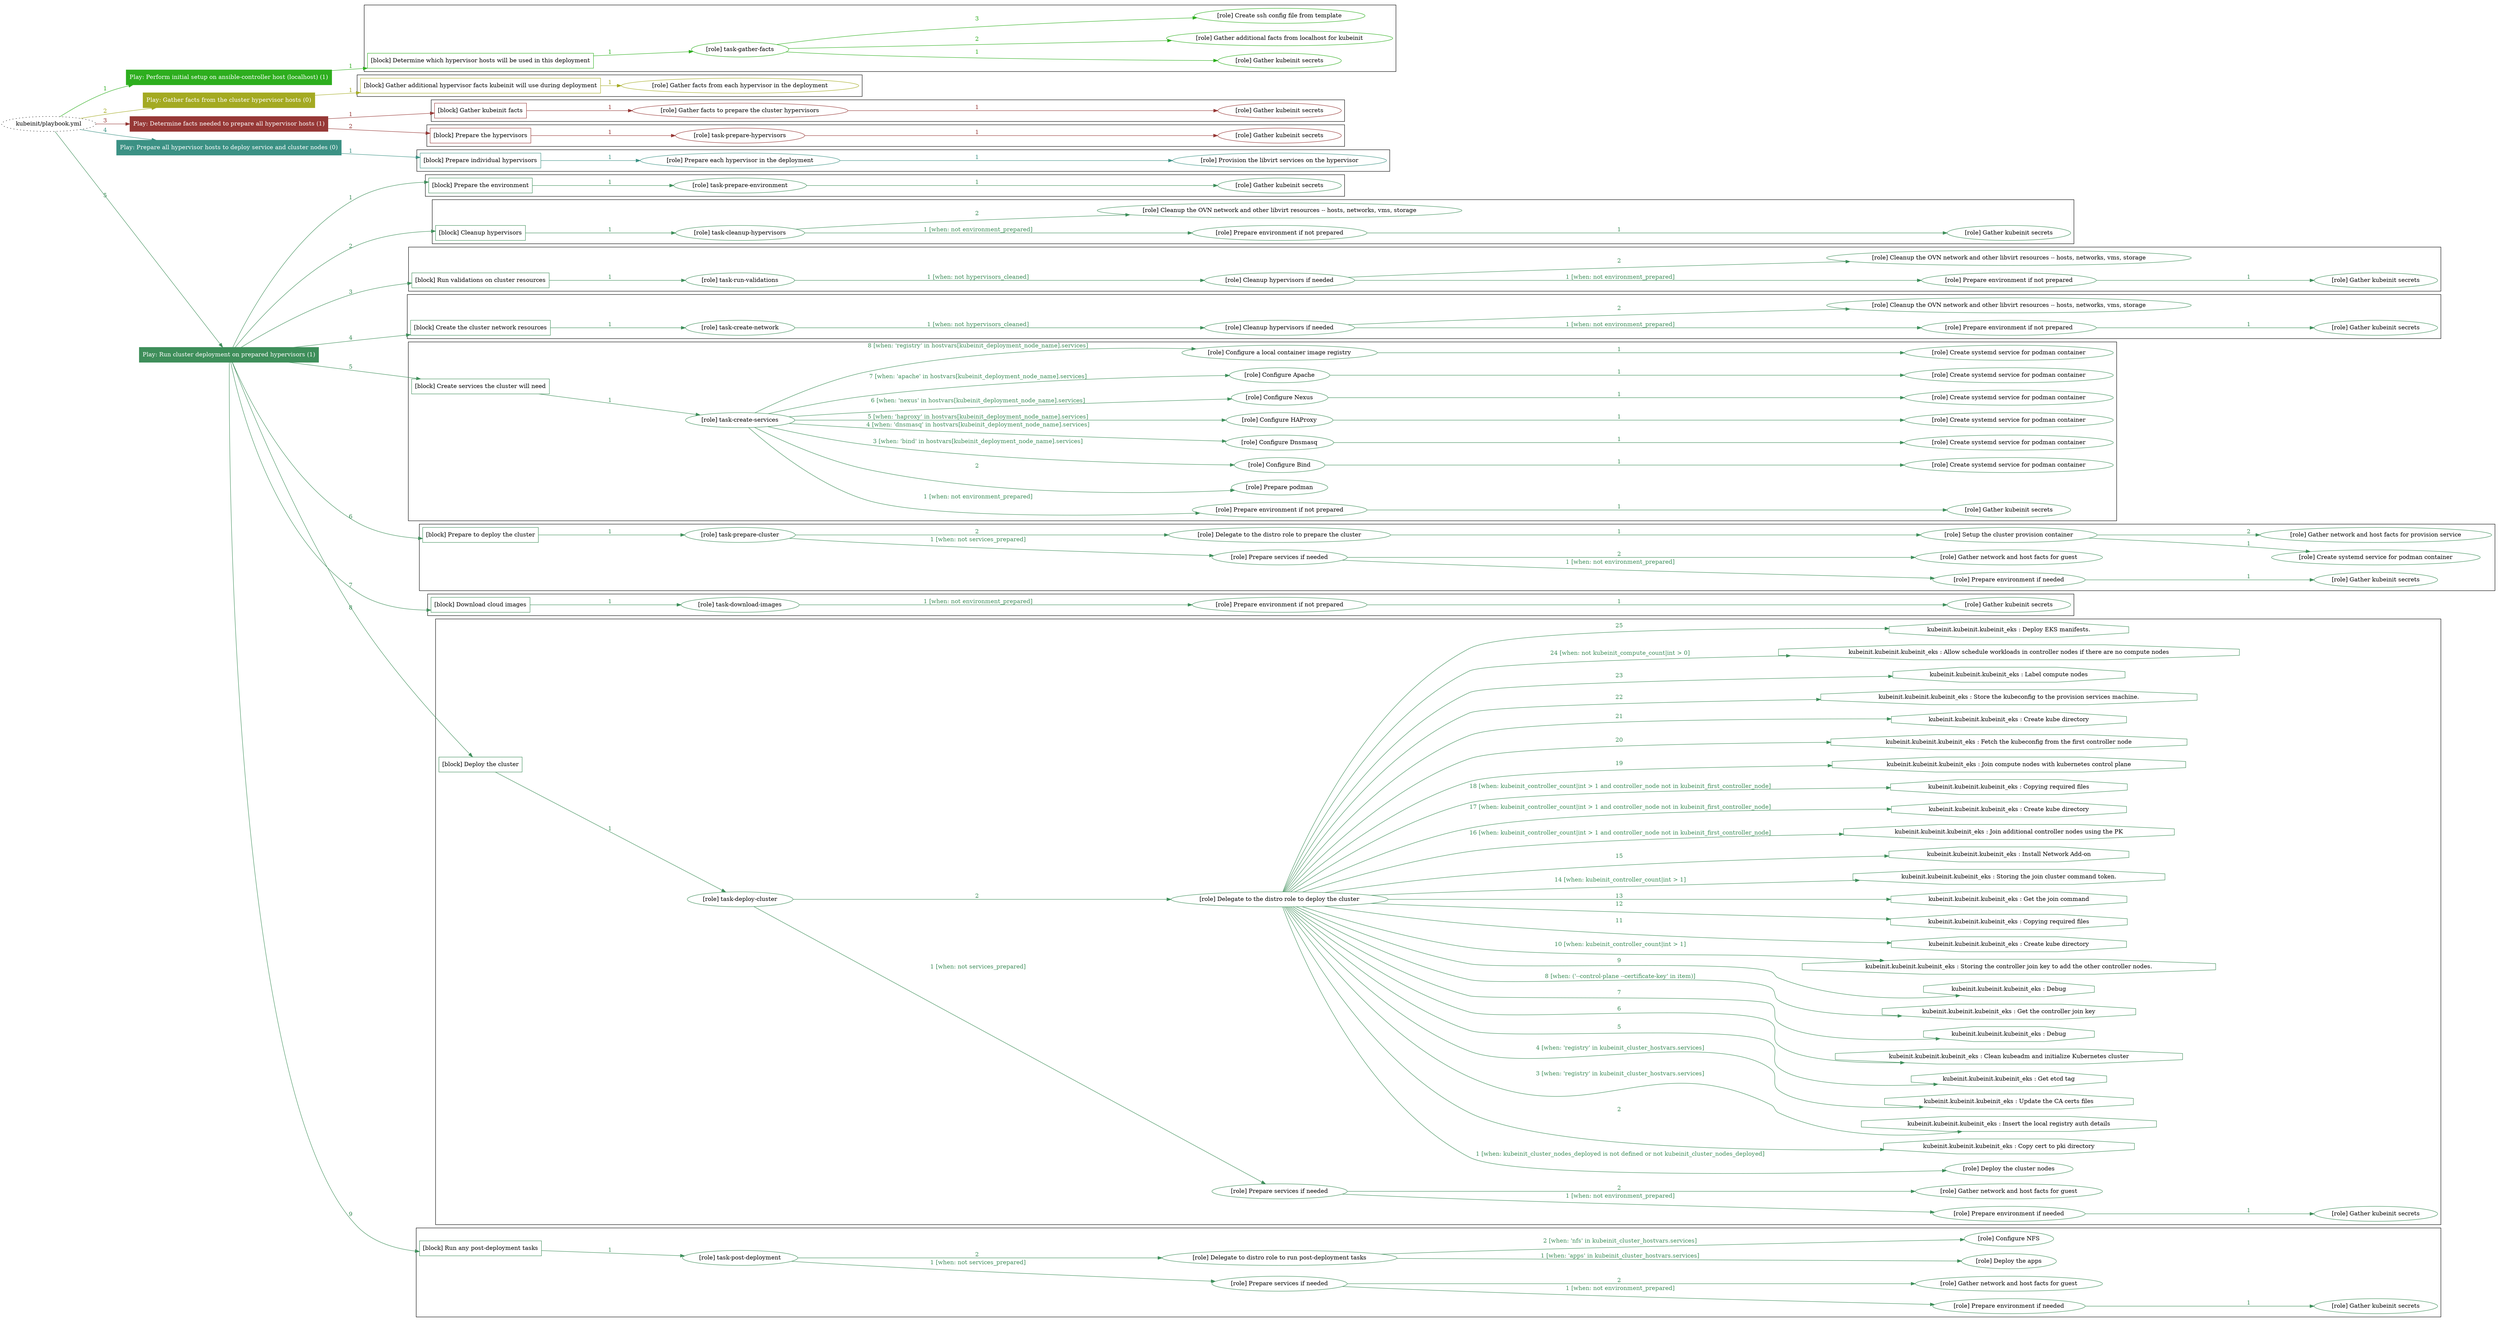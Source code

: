 digraph {
	graph [concentrate=true ordering=in rankdir=LR ratio=fill]
	edge [esep=5 sep=10]
	"kubeinit/playbook.yml" [URL="/home/runner/work/kubeinit/kubeinit/kubeinit/playbook.yml" id=playbook_e73984b7 style=dotted]
	"kubeinit/playbook.yml" -> play_f212dec6 [label="1 " color="#2dae1e" fontcolor="#2dae1e" id=edge_30cfed1e labeltooltip="1 " tooltip="1 "]
	subgraph "Play: Perform initial setup on ansible-controller host (localhost) (1)" {
		play_f212dec6 [label="Play: Perform initial setup on ansible-controller host (localhost) (1)" URL="/home/runner/work/kubeinit/kubeinit/kubeinit/playbook.yml" color="#2dae1e" fontcolor="#ffffff" id=play_f212dec6 shape=box style=filled tooltip=localhost]
		play_f212dec6 -> block_b2bf024e [label=1 color="#2dae1e" fontcolor="#2dae1e" id=edge_6744ccd1 labeltooltip=1 tooltip=1]
		subgraph cluster_block_b2bf024e {
			block_b2bf024e [label="[block] Determine which hypervisor hosts will be used in this deployment" URL="/home/runner/work/kubeinit/kubeinit/kubeinit/playbook.yml" color="#2dae1e" id=block_b2bf024e labeltooltip="Determine which hypervisor hosts will be used in this deployment" shape=box tooltip="Determine which hypervisor hosts will be used in this deployment"]
			block_b2bf024e -> role_ad96ac8a [label="1 " color="#2dae1e" fontcolor="#2dae1e" id=edge_a9f9f44c labeltooltip="1 " tooltip="1 "]
			subgraph "task-gather-facts" {
				role_ad96ac8a [label="[role] task-gather-facts" URL="/home/runner/work/kubeinit/kubeinit/kubeinit/playbook.yml" color="#2dae1e" id=role_ad96ac8a tooltip="task-gather-facts"]
				role_ad96ac8a -> role_38070b24 [label="1 " color="#2dae1e" fontcolor="#2dae1e" id=edge_a278c0c8 labeltooltip="1 " tooltip="1 "]
				subgraph "Gather kubeinit secrets" {
					role_38070b24 [label="[role] Gather kubeinit secrets" URL="/home/runner/.ansible/collections/ansible_collections/kubeinit/kubeinit/roles/kubeinit_prepare/tasks/build_hypervisors_group.yml" color="#2dae1e" id=role_38070b24 tooltip="Gather kubeinit secrets"]
				}
				role_ad96ac8a -> role_50dcbb5a [label="2 " color="#2dae1e" fontcolor="#2dae1e" id=edge_ab1e4b79 labeltooltip="2 " tooltip="2 "]
				subgraph "Gather additional facts from localhost for kubeinit" {
					role_50dcbb5a [label="[role] Gather additional facts from localhost for kubeinit" URL="/home/runner/.ansible/collections/ansible_collections/kubeinit/kubeinit/roles/kubeinit_prepare/tasks/build_hypervisors_group.yml" color="#2dae1e" id=role_50dcbb5a tooltip="Gather additional facts from localhost for kubeinit"]
				}
				role_ad96ac8a -> role_7f2b6f55 [label="3 " color="#2dae1e" fontcolor="#2dae1e" id=edge_b29d48fc labeltooltip="3 " tooltip="3 "]
				subgraph "Create ssh config file from template" {
					role_7f2b6f55 [label="[role] Create ssh config file from template" URL="/home/runner/.ansible/collections/ansible_collections/kubeinit/kubeinit/roles/kubeinit_prepare/tasks/build_hypervisors_group.yml" color="#2dae1e" id=role_7f2b6f55 tooltip="Create ssh config file from template"]
				}
			}
		}
	}
	"kubeinit/playbook.yml" -> play_4c35a2e4 [label="2 " color="#a4aa22" fontcolor="#a4aa22" id=edge_61215bac labeltooltip="2 " tooltip="2 "]
	subgraph "Play: Gather facts from the cluster hypervisor hosts (0)" {
		play_4c35a2e4 [label="Play: Gather facts from the cluster hypervisor hosts (0)" URL="/home/runner/work/kubeinit/kubeinit/kubeinit/playbook.yml" color="#a4aa22" fontcolor="#ffffff" id=play_4c35a2e4 shape=box style=filled tooltip="Play: Gather facts from the cluster hypervisor hosts (0)"]
		play_4c35a2e4 -> block_6f339d06 [label=1 color="#a4aa22" fontcolor="#a4aa22" id=edge_2604aa44 labeltooltip=1 tooltip=1]
		subgraph cluster_block_6f339d06 {
			block_6f339d06 [label="[block] Gather additional hypervisor facts kubeinit will use during deployment" URL="/home/runner/work/kubeinit/kubeinit/kubeinit/playbook.yml" color="#a4aa22" id=block_6f339d06 labeltooltip="Gather additional hypervisor facts kubeinit will use during deployment" shape=box tooltip="Gather additional hypervisor facts kubeinit will use during deployment"]
			block_6f339d06 -> role_6ca62627 [label="1 " color="#a4aa22" fontcolor="#a4aa22" id=edge_81cbbcd1 labeltooltip="1 " tooltip="1 "]
			subgraph "Gather facts from each hypervisor in the deployment" {
				role_6ca62627 [label="[role] Gather facts from each hypervisor in the deployment" URL="/home/runner/work/kubeinit/kubeinit/kubeinit/playbook.yml" color="#a4aa22" id=role_6ca62627 tooltip="Gather facts from each hypervisor in the deployment"]
			}
		}
	}
	"kubeinit/playbook.yml" -> play_f4d46564 [label="3 " color="#963836" fontcolor="#963836" id=edge_ba13cc0e labeltooltip="3 " tooltip="3 "]
	subgraph "Play: Determine facts needed to prepare all hypervisor hosts (1)" {
		play_f4d46564 [label="Play: Determine facts needed to prepare all hypervisor hosts (1)" URL="/home/runner/work/kubeinit/kubeinit/kubeinit/playbook.yml" color="#963836" fontcolor="#ffffff" id=play_f4d46564 shape=box style=filled tooltip=localhost]
		play_f4d46564 -> block_75607994 [label=1 color="#963836" fontcolor="#963836" id=edge_ee8e9365 labeltooltip=1 tooltip=1]
		subgraph cluster_block_75607994 {
			block_75607994 [label="[block] Gather kubeinit facts" URL="/home/runner/work/kubeinit/kubeinit/kubeinit/playbook.yml" color="#963836" id=block_75607994 labeltooltip="Gather kubeinit facts" shape=box tooltip="Gather kubeinit facts"]
			block_75607994 -> role_c3eb0322 [label="1 " color="#963836" fontcolor="#963836" id=edge_0998d913 labeltooltip="1 " tooltip="1 "]
			subgraph "Gather facts to prepare the cluster hypervisors" {
				role_c3eb0322 [label="[role] Gather facts to prepare the cluster hypervisors" URL="/home/runner/work/kubeinit/kubeinit/kubeinit/playbook.yml" color="#963836" id=role_c3eb0322 tooltip="Gather facts to prepare the cluster hypervisors"]
				role_c3eb0322 -> role_fba5fdb0 [label="1 " color="#963836" fontcolor="#963836" id=edge_8387f286 labeltooltip="1 " tooltip="1 "]
				subgraph "Gather kubeinit secrets" {
					role_fba5fdb0 [label="[role] Gather kubeinit secrets" URL="/home/runner/.ansible/collections/ansible_collections/kubeinit/kubeinit/roles/kubeinit_prepare/tasks/gather_kubeinit_facts.yml" color="#963836" id=role_fba5fdb0 tooltip="Gather kubeinit secrets"]
				}
			}
		}
		play_f4d46564 -> block_1021c9b9 [label=2 color="#963836" fontcolor="#963836" id=edge_a2f03438 labeltooltip=2 tooltip=2]
		subgraph cluster_block_1021c9b9 {
			block_1021c9b9 [label="[block] Prepare the hypervisors" URL="/home/runner/work/kubeinit/kubeinit/kubeinit/playbook.yml" color="#963836" id=block_1021c9b9 labeltooltip="Prepare the hypervisors" shape=box tooltip="Prepare the hypervisors"]
			block_1021c9b9 -> role_93f1c2e6 [label="1 " color="#963836" fontcolor="#963836" id=edge_ffee6d89 labeltooltip="1 " tooltip="1 "]
			subgraph "task-prepare-hypervisors" {
				role_93f1c2e6 [label="[role] task-prepare-hypervisors" URL="/home/runner/work/kubeinit/kubeinit/kubeinit/playbook.yml" color="#963836" id=role_93f1c2e6 tooltip="task-prepare-hypervisors"]
				role_93f1c2e6 -> role_013f85b7 [label="1 " color="#963836" fontcolor="#963836" id=edge_e134e1cd labeltooltip="1 " tooltip="1 "]
				subgraph "Gather kubeinit secrets" {
					role_013f85b7 [label="[role] Gather kubeinit secrets" URL="/home/runner/.ansible/collections/ansible_collections/kubeinit/kubeinit/roles/kubeinit_prepare/tasks/gather_kubeinit_facts.yml" color="#963836" id=role_013f85b7 tooltip="Gather kubeinit secrets"]
				}
			}
		}
	}
	"kubeinit/playbook.yml" -> play_f1af2b3d [label="4 " color="#3b9184" fontcolor="#3b9184" id=edge_15c5ee35 labeltooltip="4 " tooltip="4 "]
	subgraph "Play: Prepare all hypervisor hosts to deploy service and cluster nodes (0)" {
		play_f1af2b3d [label="Play: Prepare all hypervisor hosts to deploy service and cluster nodes (0)" URL="/home/runner/work/kubeinit/kubeinit/kubeinit/playbook.yml" color="#3b9184" fontcolor="#ffffff" id=play_f1af2b3d shape=box style=filled tooltip="Play: Prepare all hypervisor hosts to deploy service and cluster nodes (0)"]
		play_f1af2b3d -> block_494d86ed [label=1 color="#3b9184" fontcolor="#3b9184" id=edge_13f3b082 labeltooltip=1 tooltip=1]
		subgraph cluster_block_494d86ed {
			block_494d86ed [label="[block] Prepare individual hypervisors" URL="/home/runner/work/kubeinit/kubeinit/kubeinit/playbook.yml" color="#3b9184" id=block_494d86ed labeltooltip="Prepare individual hypervisors" shape=box tooltip="Prepare individual hypervisors"]
			block_494d86ed -> role_a14f7b95 [label="1 " color="#3b9184" fontcolor="#3b9184" id=edge_60b2fbb8 labeltooltip="1 " tooltip="1 "]
			subgraph "Prepare each hypervisor in the deployment" {
				role_a14f7b95 [label="[role] Prepare each hypervisor in the deployment" URL="/home/runner/work/kubeinit/kubeinit/kubeinit/playbook.yml" color="#3b9184" id=role_a14f7b95 tooltip="Prepare each hypervisor in the deployment"]
				role_a14f7b95 -> role_7da93887 [label="1 " color="#3b9184" fontcolor="#3b9184" id=edge_23dbc86b labeltooltip="1 " tooltip="1 "]
				subgraph "Provision the libvirt services on the hypervisor" {
					role_7da93887 [label="[role] Provision the libvirt services on the hypervisor" URL="/home/runner/.ansible/collections/ansible_collections/kubeinit/kubeinit/roles/kubeinit_prepare/tasks/prepare_hypervisor.yml" color="#3b9184" id=role_7da93887 tooltip="Provision the libvirt services on the hypervisor"]
				}
			}
		}
	}
	"kubeinit/playbook.yml" -> play_9205d5c4 [label="5 " color="#3e8e5a" fontcolor="#3e8e5a" id=edge_2953e939 labeltooltip="5 " tooltip="5 "]
	subgraph "Play: Run cluster deployment on prepared hypervisors (1)" {
		play_9205d5c4 [label="Play: Run cluster deployment on prepared hypervisors (1)" URL="/home/runner/work/kubeinit/kubeinit/kubeinit/playbook.yml" color="#3e8e5a" fontcolor="#ffffff" id=play_9205d5c4 shape=box style=filled tooltip=localhost]
		play_9205d5c4 -> block_90f01211 [label=1 color="#3e8e5a" fontcolor="#3e8e5a" id=edge_60929673 labeltooltip=1 tooltip=1]
		subgraph cluster_block_90f01211 {
			block_90f01211 [label="[block] Prepare the environment" URL="/home/runner/work/kubeinit/kubeinit/kubeinit/playbook.yml" color="#3e8e5a" id=block_90f01211 labeltooltip="Prepare the environment" shape=box tooltip="Prepare the environment"]
			block_90f01211 -> role_5d2ebeb2 [label="1 " color="#3e8e5a" fontcolor="#3e8e5a" id=edge_3fc9aa20 labeltooltip="1 " tooltip="1 "]
			subgraph "task-prepare-environment" {
				role_5d2ebeb2 [label="[role] task-prepare-environment" URL="/home/runner/work/kubeinit/kubeinit/kubeinit/playbook.yml" color="#3e8e5a" id=role_5d2ebeb2 tooltip="task-prepare-environment"]
				role_5d2ebeb2 -> role_afec7f0e [label="1 " color="#3e8e5a" fontcolor="#3e8e5a" id=edge_6cd2a5fd labeltooltip="1 " tooltip="1 "]
				subgraph "Gather kubeinit secrets" {
					role_afec7f0e [label="[role] Gather kubeinit secrets" URL="/home/runner/.ansible/collections/ansible_collections/kubeinit/kubeinit/roles/kubeinit_prepare/tasks/gather_kubeinit_facts.yml" color="#3e8e5a" id=role_afec7f0e tooltip="Gather kubeinit secrets"]
				}
			}
		}
		play_9205d5c4 -> block_0040d5a0 [label=2 color="#3e8e5a" fontcolor="#3e8e5a" id=edge_dacc7152 labeltooltip=2 tooltip=2]
		subgraph cluster_block_0040d5a0 {
			block_0040d5a0 [label="[block] Cleanup hypervisors" URL="/home/runner/work/kubeinit/kubeinit/kubeinit/playbook.yml" color="#3e8e5a" id=block_0040d5a0 labeltooltip="Cleanup hypervisors" shape=box tooltip="Cleanup hypervisors"]
			block_0040d5a0 -> role_b8cd1b68 [label="1 " color="#3e8e5a" fontcolor="#3e8e5a" id=edge_608a51bc labeltooltip="1 " tooltip="1 "]
			subgraph "task-cleanup-hypervisors" {
				role_b8cd1b68 [label="[role] task-cleanup-hypervisors" URL="/home/runner/work/kubeinit/kubeinit/kubeinit/playbook.yml" color="#3e8e5a" id=role_b8cd1b68 tooltip="task-cleanup-hypervisors"]
				role_b8cd1b68 -> role_afcaf5aa [label="1 [when: not environment_prepared]" color="#3e8e5a" fontcolor="#3e8e5a" id=edge_eea0859b labeltooltip="1 [when: not environment_prepared]" tooltip="1 [when: not environment_prepared]"]
				subgraph "Prepare environment if not prepared" {
					role_afcaf5aa [label="[role] Prepare environment if not prepared" URL="/home/runner/.ansible/collections/ansible_collections/kubeinit/kubeinit/roles/kubeinit_prepare/tasks/cleanup_hypervisors.yml" color="#3e8e5a" id=role_afcaf5aa tooltip="Prepare environment if not prepared"]
					role_afcaf5aa -> role_0dec4a2e [label="1 " color="#3e8e5a" fontcolor="#3e8e5a" id=edge_7bfdaf2a labeltooltip="1 " tooltip="1 "]
					subgraph "Gather kubeinit secrets" {
						role_0dec4a2e [label="[role] Gather kubeinit secrets" URL="/home/runner/.ansible/collections/ansible_collections/kubeinit/kubeinit/roles/kubeinit_prepare/tasks/gather_kubeinit_facts.yml" color="#3e8e5a" id=role_0dec4a2e tooltip="Gather kubeinit secrets"]
					}
				}
				role_b8cd1b68 -> role_bab130f6 [label="2 " color="#3e8e5a" fontcolor="#3e8e5a" id=edge_71f87a06 labeltooltip="2 " tooltip="2 "]
				subgraph "Cleanup the OVN network and other libvirt resources -- hosts, networks, vms, storage" {
					role_bab130f6 [label="[role] Cleanup the OVN network and other libvirt resources -- hosts, networks, vms, storage" URL="/home/runner/.ansible/collections/ansible_collections/kubeinit/kubeinit/roles/kubeinit_prepare/tasks/cleanup_hypervisors.yml" color="#3e8e5a" id=role_bab130f6 tooltip="Cleanup the OVN network and other libvirt resources -- hosts, networks, vms, storage"]
				}
			}
		}
		play_9205d5c4 -> block_595bd393 [label=3 color="#3e8e5a" fontcolor="#3e8e5a" id=edge_c17cae05 labeltooltip=3 tooltip=3]
		subgraph cluster_block_595bd393 {
			block_595bd393 [label="[block] Run validations on cluster resources" URL="/home/runner/work/kubeinit/kubeinit/kubeinit/playbook.yml" color="#3e8e5a" id=block_595bd393 labeltooltip="Run validations on cluster resources" shape=box tooltip="Run validations on cluster resources"]
			block_595bd393 -> role_c8970753 [label="1 " color="#3e8e5a" fontcolor="#3e8e5a" id=edge_c340747b labeltooltip="1 " tooltip="1 "]
			subgraph "task-run-validations" {
				role_c8970753 [label="[role] task-run-validations" URL="/home/runner/work/kubeinit/kubeinit/kubeinit/playbook.yml" color="#3e8e5a" id=role_c8970753 tooltip="task-run-validations"]
				role_c8970753 -> role_c9622305 [label="1 [when: not hypervisors_cleaned]" color="#3e8e5a" fontcolor="#3e8e5a" id=edge_2e37e483 labeltooltip="1 [when: not hypervisors_cleaned]" tooltip="1 [when: not hypervisors_cleaned]"]
				subgraph "Cleanup hypervisors if needed" {
					role_c9622305 [label="[role] Cleanup hypervisors if needed" URL="/home/runner/.ansible/collections/ansible_collections/kubeinit/kubeinit/roles/kubeinit_validations/tasks/main.yml" color="#3e8e5a" id=role_c9622305 tooltip="Cleanup hypervisors if needed"]
					role_c9622305 -> role_5be42fdd [label="1 [when: not environment_prepared]" color="#3e8e5a" fontcolor="#3e8e5a" id=edge_9aed693b labeltooltip="1 [when: not environment_prepared]" tooltip="1 [when: not environment_prepared]"]
					subgraph "Prepare environment if not prepared" {
						role_5be42fdd [label="[role] Prepare environment if not prepared" URL="/home/runner/.ansible/collections/ansible_collections/kubeinit/kubeinit/roles/kubeinit_prepare/tasks/cleanup_hypervisors.yml" color="#3e8e5a" id=role_5be42fdd tooltip="Prepare environment if not prepared"]
						role_5be42fdd -> role_2a779b1d [label="1 " color="#3e8e5a" fontcolor="#3e8e5a" id=edge_07cd29ad labeltooltip="1 " tooltip="1 "]
						subgraph "Gather kubeinit secrets" {
							role_2a779b1d [label="[role] Gather kubeinit secrets" URL="/home/runner/.ansible/collections/ansible_collections/kubeinit/kubeinit/roles/kubeinit_prepare/tasks/gather_kubeinit_facts.yml" color="#3e8e5a" id=role_2a779b1d tooltip="Gather kubeinit secrets"]
						}
					}
					role_c9622305 -> role_616af78c [label="2 " color="#3e8e5a" fontcolor="#3e8e5a" id=edge_576b9a74 labeltooltip="2 " tooltip="2 "]
					subgraph "Cleanup the OVN network and other libvirt resources -- hosts, networks, vms, storage" {
						role_616af78c [label="[role] Cleanup the OVN network and other libvirt resources -- hosts, networks, vms, storage" URL="/home/runner/.ansible/collections/ansible_collections/kubeinit/kubeinit/roles/kubeinit_prepare/tasks/cleanup_hypervisors.yml" color="#3e8e5a" id=role_616af78c tooltip="Cleanup the OVN network and other libvirt resources -- hosts, networks, vms, storage"]
					}
				}
			}
		}
		play_9205d5c4 -> block_b92fcd69 [label=4 color="#3e8e5a" fontcolor="#3e8e5a" id=edge_c5933c9c labeltooltip=4 tooltip=4]
		subgraph cluster_block_b92fcd69 {
			block_b92fcd69 [label="[block] Create the cluster network resources" URL="/home/runner/work/kubeinit/kubeinit/kubeinit/playbook.yml" color="#3e8e5a" id=block_b92fcd69 labeltooltip="Create the cluster network resources" shape=box tooltip="Create the cluster network resources"]
			block_b92fcd69 -> role_43e02243 [label="1 " color="#3e8e5a" fontcolor="#3e8e5a" id=edge_a85b8c5d labeltooltip="1 " tooltip="1 "]
			subgraph "task-create-network" {
				role_43e02243 [label="[role] task-create-network" URL="/home/runner/work/kubeinit/kubeinit/kubeinit/playbook.yml" color="#3e8e5a" id=role_43e02243 tooltip="task-create-network"]
				role_43e02243 -> role_d0c6e95b [label="1 [when: not hypervisors_cleaned]" color="#3e8e5a" fontcolor="#3e8e5a" id=edge_ded0205a labeltooltip="1 [when: not hypervisors_cleaned]" tooltip="1 [when: not hypervisors_cleaned]"]
				subgraph "Cleanup hypervisors if needed" {
					role_d0c6e95b [label="[role] Cleanup hypervisors if needed" URL="/home/runner/.ansible/collections/ansible_collections/kubeinit/kubeinit/roles/kubeinit_libvirt/tasks/create_network.yml" color="#3e8e5a" id=role_d0c6e95b tooltip="Cleanup hypervisors if needed"]
					role_d0c6e95b -> role_0f98e2d9 [label="1 [when: not environment_prepared]" color="#3e8e5a" fontcolor="#3e8e5a" id=edge_a089e77e labeltooltip="1 [when: not environment_prepared]" tooltip="1 [when: not environment_prepared]"]
					subgraph "Prepare environment if not prepared" {
						role_0f98e2d9 [label="[role] Prepare environment if not prepared" URL="/home/runner/.ansible/collections/ansible_collections/kubeinit/kubeinit/roles/kubeinit_prepare/tasks/cleanup_hypervisors.yml" color="#3e8e5a" id=role_0f98e2d9 tooltip="Prepare environment if not prepared"]
						role_0f98e2d9 -> role_cc46b0ae [label="1 " color="#3e8e5a" fontcolor="#3e8e5a" id=edge_5c2f0124 labeltooltip="1 " tooltip="1 "]
						subgraph "Gather kubeinit secrets" {
							role_cc46b0ae [label="[role] Gather kubeinit secrets" URL="/home/runner/.ansible/collections/ansible_collections/kubeinit/kubeinit/roles/kubeinit_prepare/tasks/gather_kubeinit_facts.yml" color="#3e8e5a" id=role_cc46b0ae tooltip="Gather kubeinit secrets"]
						}
					}
					role_d0c6e95b -> role_a01f4b6a [label="2 " color="#3e8e5a" fontcolor="#3e8e5a" id=edge_e54dd3f3 labeltooltip="2 " tooltip="2 "]
					subgraph "Cleanup the OVN network and other libvirt resources -- hosts, networks, vms, storage" {
						role_a01f4b6a [label="[role] Cleanup the OVN network and other libvirt resources -- hosts, networks, vms, storage" URL="/home/runner/.ansible/collections/ansible_collections/kubeinit/kubeinit/roles/kubeinit_prepare/tasks/cleanup_hypervisors.yml" color="#3e8e5a" id=role_a01f4b6a tooltip="Cleanup the OVN network and other libvirt resources -- hosts, networks, vms, storage"]
					}
				}
			}
		}
		play_9205d5c4 -> block_57eb6036 [label=5 color="#3e8e5a" fontcolor="#3e8e5a" id=edge_e67af87c labeltooltip=5 tooltip=5]
		subgraph cluster_block_57eb6036 {
			block_57eb6036 [label="[block] Create services the cluster will need" URL="/home/runner/work/kubeinit/kubeinit/kubeinit/playbook.yml" color="#3e8e5a" id=block_57eb6036 labeltooltip="Create services the cluster will need" shape=box tooltip="Create services the cluster will need"]
			block_57eb6036 -> role_3c5a8a66 [label="1 " color="#3e8e5a" fontcolor="#3e8e5a" id=edge_c3808e1c labeltooltip="1 " tooltip="1 "]
			subgraph "task-create-services" {
				role_3c5a8a66 [label="[role] task-create-services" URL="/home/runner/work/kubeinit/kubeinit/kubeinit/playbook.yml" color="#3e8e5a" id=role_3c5a8a66 tooltip="task-create-services"]
				role_3c5a8a66 -> role_411488b5 [label="1 [when: not environment_prepared]" color="#3e8e5a" fontcolor="#3e8e5a" id=edge_4e95925e labeltooltip="1 [when: not environment_prepared]" tooltip="1 [when: not environment_prepared]"]
				subgraph "Prepare environment if not prepared" {
					role_411488b5 [label="[role] Prepare environment if not prepared" URL="/home/runner/.ansible/collections/ansible_collections/kubeinit/kubeinit/roles/kubeinit_services/tasks/main.yml" color="#3e8e5a" id=role_411488b5 tooltip="Prepare environment if not prepared"]
					role_411488b5 -> role_b5b14f22 [label="1 " color="#3e8e5a" fontcolor="#3e8e5a" id=edge_215cf5e6 labeltooltip="1 " tooltip="1 "]
					subgraph "Gather kubeinit secrets" {
						role_b5b14f22 [label="[role] Gather kubeinit secrets" URL="/home/runner/.ansible/collections/ansible_collections/kubeinit/kubeinit/roles/kubeinit_prepare/tasks/gather_kubeinit_facts.yml" color="#3e8e5a" id=role_b5b14f22 tooltip="Gather kubeinit secrets"]
					}
				}
				role_3c5a8a66 -> role_47ce28a0 [label="2 " color="#3e8e5a" fontcolor="#3e8e5a" id=edge_2149298b labeltooltip="2 " tooltip="2 "]
				subgraph "Prepare podman" {
					role_47ce28a0 [label="[role] Prepare podman" URL="/home/runner/.ansible/collections/ansible_collections/kubeinit/kubeinit/roles/kubeinit_services/tasks/00_create_service_pod.yml" color="#3e8e5a" id=role_47ce28a0 tooltip="Prepare podman"]
				}
				role_3c5a8a66 -> role_c65878a2 [label="3 [when: 'bind' in hostvars[kubeinit_deployment_node_name].services]" color="#3e8e5a" fontcolor="#3e8e5a" id=edge_af733edc labeltooltip="3 [when: 'bind' in hostvars[kubeinit_deployment_node_name].services]" tooltip="3 [when: 'bind' in hostvars[kubeinit_deployment_node_name].services]"]
				subgraph "Configure Bind" {
					role_c65878a2 [label="[role] Configure Bind" URL="/home/runner/.ansible/collections/ansible_collections/kubeinit/kubeinit/roles/kubeinit_services/tasks/start_services_containers.yml" color="#3e8e5a" id=role_c65878a2 tooltip="Configure Bind"]
					role_c65878a2 -> role_5ca05331 [label="1 " color="#3e8e5a" fontcolor="#3e8e5a" id=edge_69d9d960 labeltooltip="1 " tooltip="1 "]
					subgraph "Create systemd service for podman container" {
						role_5ca05331 [label="[role] Create systemd service for podman container" URL="/home/runner/.ansible/collections/ansible_collections/kubeinit/kubeinit/roles/kubeinit_bind/tasks/main.yml" color="#3e8e5a" id=role_5ca05331 tooltip="Create systemd service for podman container"]
					}
				}
				role_3c5a8a66 -> role_58a4bcef [label="4 [when: 'dnsmasq' in hostvars[kubeinit_deployment_node_name].services]" color="#3e8e5a" fontcolor="#3e8e5a" id=edge_371f4576 labeltooltip="4 [when: 'dnsmasq' in hostvars[kubeinit_deployment_node_name].services]" tooltip="4 [when: 'dnsmasq' in hostvars[kubeinit_deployment_node_name].services]"]
				subgraph "Configure Dnsmasq" {
					role_58a4bcef [label="[role] Configure Dnsmasq" URL="/home/runner/.ansible/collections/ansible_collections/kubeinit/kubeinit/roles/kubeinit_services/tasks/start_services_containers.yml" color="#3e8e5a" id=role_58a4bcef tooltip="Configure Dnsmasq"]
					role_58a4bcef -> role_040bac91 [label="1 " color="#3e8e5a" fontcolor="#3e8e5a" id=edge_9f2e60af labeltooltip="1 " tooltip="1 "]
					subgraph "Create systemd service for podman container" {
						role_040bac91 [label="[role] Create systemd service for podman container" URL="/home/runner/.ansible/collections/ansible_collections/kubeinit/kubeinit/roles/kubeinit_dnsmasq/tasks/main.yml" color="#3e8e5a" id=role_040bac91 tooltip="Create systemd service for podman container"]
					}
				}
				role_3c5a8a66 -> role_cc8d19ad [label="5 [when: 'haproxy' in hostvars[kubeinit_deployment_node_name].services]" color="#3e8e5a" fontcolor="#3e8e5a" id=edge_1a5d3b4f labeltooltip="5 [when: 'haproxy' in hostvars[kubeinit_deployment_node_name].services]" tooltip="5 [when: 'haproxy' in hostvars[kubeinit_deployment_node_name].services]"]
				subgraph "Configure HAProxy" {
					role_cc8d19ad [label="[role] Configure HAProxy" URL="/home/runner/.ansible/collections/ansible_collections/kubeinit/kubeinit/roles/kubeinit_services/tasks/start_services_containers.yml" color="#3e8e5a" id=role_cc8d19ad tooltip="Configure HAProxy"]
					role_cc8d19ad -> role_fd25c49f [label="1 " color="#3e8e5a" fontcolor="#3e8e5a" id=edge_b9cf3876 labeltooltip="1 " tooltip="1 "]
					subgraph "Create systemd service for podman container" {
						role_fd25c49f [label="[role] Create systemd service for podman container" URL="/home/runner/.ansible/collections/ansible_collections/kubeinit/kubeinit/roles/kubeinit_haproxy/tasks/main.yml" color="#3e8e5a" id=role_fd25c49f tooltip="Create systemd service for podman container"]
					}
				}
				role_3c5a8a66 -> role_257b4e03 [label="6 [when: 'nexus' in hostvars[kubeinit_deployment_node_name].services]" color="#3e8e5a" fontcolor="#3e8e5a" id=edge_0752b8ee labeltooltip="6 [when: 'nexus' in hostvars[kubeinit_deployment_node_name].services]" tooltip="6 [when: 'nexus' in hostvars[kubeinit_deployment_node_name].services]"]
				subgraph "Configure Nexus" {
					role_257b4e03 [label="[role] Configure Nexus" URL="/home/runner/.ansible/collections/ansible_collections/kubeinit/kubeinit/roles/kubeinit_services/tasks/start_services_containers.yml" color="#3e8e5a" id=role_257b4e03 tooltip="Configure Nexus"]
					role_257b4e03 -> role_b9135c85 [label="1 " color="#3e8e5a" fontcolor="#3e8e5a" id=edge_bef2190a labeltooltip="1 " tooltip="1 "]
					subgraph "Create systemd service for podman container" {
						role_b9135c85 [label="[role] Create systemd service for podman container" URL="/home/runner/.ansible/collections/ansible_collections/kubeinit/kubeinit/roles/kubeinit_nexus/tasks/main.yml" color="#3e8e5a" id=role_b9135c85 tooltip="Create systemd service for podman container"]
					}
				}
				role_3c5a8a66 -> role_c3bd1e19 [label="7 [when: 'apache' in hostvars[kubeinit_deployment_node_name].services]" color="#3e8e5a" fontcolor="#3e8e5a" id=edge_1a6282af labeltooltip="7 [when: 'apache' in hostvars[kubeinit_deployment_node_name].services]" tooltip="7 [when: 'apache' in hostvars[kubeinit_deployment_node_name].services]"]
				subgraph "Configure Apache" {
					role_c3bd1e19 [label="[role] Configure Apache" URL="/home/runner/.ansible/collections/ansible_collections/kubeinit/kubeinit/roles/kubeinit_services/tasks/start_services_containers.yml" color="#3e8e5a" id=role_c3bd1e19 tooltip="Configure Apache"]
					role_c3bd1e19 -> role_f97a9c67 [label="1 " color="#3e8e5a" fontcolor="#3e8e5a" id=edge_b43393de labeltooltip="1 " tooltip="1 "]
					subgraph "Create systemd service for podman container" {
						role_f97a9c67 [label="[role] Create systemd service for podman container" URL="/home/runner/.ansible/collections/ansible_collections/kubeinit/kubeinit/roles/kubeinit_apache/tasks/main.yml" color="#3e8e5a" id=role_f97a9c67 tooltip="Create systemd service for podman container"]
					}
				}
				role_3c5a8a66 -> role_b8419b0f [label="8 [when: 'registry' in hostvars[kubeinit_deployment_node_name].services]" color="#3e8e5a" fontcolor="#3e8e5a" id=edge_a935c430 labeltooltip="8 [when: 'registry' in hostvars[kubeinit_deployment_node_name].services]" tooltip="8 [when: 'registry' in hostvars[kubeinit_deployment_node_name].services]"]
				subgraph "Configure a local container image registry" {
					role_b8419b0f [label="[role] Configure a local container image registry" URL="/home/runner/.ansible/collections/ansible_collections/kubeinit/kubeinit/roles/kubeinit_services/tasks/start_services_containers.yml" color="#3e8e5a" id=role_b8419b0f tooltip="Configure a local container image registry"]
					role_b8419b0f -> role_5aae0365 [label="1 " color="#3e8e5a" fontcolor="#3e8e5a" id=edge_b7972d15 labeltooltip="1 " tooltip="1 "]
					subgraph "Create systemd service for podman container" {
						role_5aae0365 [label="[role] Create systemd service for podman container" URL="/home/runner/.ansible/collections/ansible_collections/kubeinit/kubeinit/roles/kubeinit_registry/tasks/main.yml" color="#3e8e5a" id=role_5aae0365 tooltip="Create systemd service for podman container"]
					}
				}
			}
		}
		play_9205d5c4 -> block_1b425a77 [label=6 color="#3e8e5a" fontcolor="#3e8e5a" id=edge_a10452c4 labeltooltip=6 tooltip=6]
		subgraph cluster_block_1b425a77 {
			block_1b425a77 [label="[block] Prepare to deploy the cluster" URL="/home/runner/work/kubeinit/kubeinit/kubeinit/playbook.yml" color="#3e8e5a" id=block_1b425a77 labeltooltip="Prepare to deploy the cluster" shape=box tooltip="Prepare to deploy the cluster"]
			block_1b425a77 -> role_0faece0d [label="1 " color="#3e8e5a" fontcolor="#3e8e5a" id=edge_8cc88d11 labeltooltip="1 " tooltip="1 "]
			subgraph "task-prepare-cluster" {
				role_0faece0d [label="[role] task-prepare-cluster" URL="/home/runner/work/kubeinit/kubeinit/kubeinit/playbook.yml" color="#3e8e5a" id=role_0faece0d tooltip="task-prepare-cluster"]
				role_0faece0d -> role_60ae4298 [label="1 [when: not services_prepared]" color="#3e8e5a" fontcolor="#3e8e5a" id=edge_64351f0b labeltooltip="1 [when: not services_prepared]" tooltip="1 [when: not services_prepared]"]
				subgraph "Prepare services if needed" {
					role_60ae4298 [label="[role] Prepare services if needed" URL="/home/runner/.ansible/collections/ansible_collections/kubeinit/kubeinit/roles/kubeinit_prepare/tasks/prepare_cluster.yml" color="#3e8e5a" id=role_60ae4298 tooltip="Prepare services if needed"]
					role_60ae4298 -> role_4c192f44 [label="1 [when: not environment_prepared]" color="#3e8e5a" fontcolor="#3e8e5a" id=edge_00c2eb38 labeltooltip="1 [when: not environment_prepared]" tooltip="1 [when: not environment_prepared]"]
					subgraph "Prepare environment if needed" {
						role_4c192f44 [label="[role] Prepare environment if needed" URL="/home/runner/.ansible/collections/ansible_collections/kubeinit/kubeinit/roles/kubeinit_services/tasks/prepare_services.yml" color="#3e8e5a" id=role_4c192f44 tooltip="Prepare environment if needed"]
						role_4c192f44 -> role_1868b0fd [label="1 " color="#3e8e5a" fontcolor="#3e8e5a" id=edge_a89929c9 labeltooltip="1 " tooltip="1 "]
						subgraph "Gather kubeinit secrets" {
							role_1868b0fd [label="[role] Gather kubeinit secrets" URL="/home/runner/.ansible/collections/ansible_collections/kubeinit/kubeinit/roles/kubeinit_prepare/tasks/gather_kubeinit_facts.yml" color="#3e8e5a" id=role_1868b0fd tooltip="Gather kubeinit secrets"]
						}
					}
					role_60ae4298 -> role_a1867d42 [label="2 " color="#3e8e5a" fontcolor="#3e8e5a" id=edge_e217f28f labeltooltip="2 " tooltip="2 "]
					subgraph "Gather network and host facts for guest" {
						role_a1867d42 [label="[role] Gather network and host facts for guest" URL="/home/runner/.ansible/collections/ansible_collections/kubeinit/kubeinit/roles/kubeinit_services/tasks/prepare_services.yml" color="#3e8e5a" id=role_a1867d42 tooltip="Gather network and host facts for guest"]
					}
				}
				role_0faece0d -> role_6ba8d359 [label="2 " color="#3e8e5a" fontcolor="#3e8e5a" id=edge_e1393005 labeltooltip="2 " tooltip="2 "]
				subgraph "Delegate to the distro role to prepare the cluster" {
					role_6ba8d359 [label="[role] Delegate to the distro role to prepare the cluster" URL="/home/runner/.ansible/collections/ansible_collections/kubeinit/kubeinit/roles/kubeinit_prepare/tasks/prepare_cluster.yml" color="#3e8e5a" id=role_6ba8d359 tooltip="Delegate to the distro role to prepare the cluster"]
					role_6ba8d359 -> role_773eb716 [label="1 " color="#3e8e5a" fontcolor="#3e8e5a" id=edge_ca66a617 labeltooltip="1 " tooltip="1 "]
					subgraph "Setup the cluster provision container" {
						role_773eb716 [label="[role] Setup the cluster provision container" URL="/home/runner/.ansible/collections/ansible_collections/kubeinit/kubeinit/roles/kubeinit_eks/tasks/prepare_cluster.yml" color="#3e8e5a" id=role_773eb716 tooltip="Setup the cluster provision container"]
						role_773eb716 -> role_3202a4c2 [label="1 " color="#3e8e5a" fontcolor="#3e8e5a" id=edge_beba13ad labeltooltip="1 " tooltip="1 "]
						subgraph "Create systemd service for podman container" {
							role_3202a4c2 [label="[role] Create systemd service for podman container" URL="/home/runner/.ansible/collections/ansible_collections/kubeinit/kubeinit/roles/kubeinit_services/tasks/create_provision_container.yml" color="#3e8e5a" id=role_3202a4c2 tooltip="Create systemd service for podman container"]
						}
						role_773eb716 -> role_b3c1263d [label="2 " color="#3e8e5a" fontcolor="#3e8e5a" id=edge_7d882c52 labeltooltip="2 " tooltip="2 "]
						subgraph "Gather network and host facts for provision service" {
							role_b3c1263d [label="[role] Gather network and host facts for provision service" URL="/home/runner/.ansible/collections/ansible_collections/kubeinit/kubeinit/roles/kubeinit_services/tasks/create_provision_container.yml" color="#3e8e5a" id=role_b3c1263d tooltip="Gather network and host facts for provision service"]
						}
					}
				}
			}
		}
		play_9205d5c4 -> block_aba95d7f [label=7 color="#3e8e5a" fontcolor="#3e8e5a" id=edge_b3a899d6 labeltooltip=7 tooltip=7]
		subgraph cluster_block_aba95d7f {
			block_aba95d7f [label="[block] Download cloud images" URL="/home/runner/work/kubeinit/kubeinit/kubeinit/playbook.yml" color="#3e8e5a" id=block_aba95d7f labeltooltip="Download cloud images" shape=box tooltip="Download cloud images"]
			block_aba95d7f -> role_d1a5be53 [label="1 " color="#3e8e5a" fontcolor="#3e8e5a" id=edge_9ac6ccb3 labeltooltip="1 " tooltip="1 "]
			subgraph "task-download-images" {
				role_d1a5be53 [label="[role] task-download-images" URL="/home/runner/work/kubeinit/kubeinit/kubeinit/playbook.yml" color="#3e8e5a" id=role_d1a5be53 tooltip="task-download-images"]
				role_d1a5be53 -> role_85c78c84 [label="1 [when: not environment_prepared]" color="#3e8e5a" fontcolor="#3e8e5a" id=edge_8b476326 labeltooltip="1 [when: not environment_prepared]" tooltip="1 [when: not environment_prepared]"]
				subgraph "Prepare environment if not prepared" {
					role_85c78c84 [label="[role] Prepare environment if not prepared" URL="/home/runner/.ansible/collections/ansible_collections/kubeinit/kubeinit/roles/kubeinit_libvirt/tasks/download_cloud_images.yml" color="#3e8e5a" id=role_85c78c84 tooltip="Prepare environment if not prepared"]
					role_85c78c84 -> role_7ad4d3dc [label="1 " color="#3e8e5a" fontcolor="#3e8e5a" id=edge_61f641d8 labeltooltip="1 " tooltip="1 "]
					subgraph "Gather kubeinit secrets" {
						role_7ad4d3dc [label="[role] Gather kubeinit secrets" URL="/home/runner/.ansible/collections/ansible_collections/kubeinit/kubeinit/roles/kubeinit_prepare/tasks/gather_kubeinit_facts.yml" color="#3e8e5a" id=role_7ad4d3dc tooltip="Gather kubeinit secrets"]
					}
				}
			}
		}
		play_9205d5c4 -> block_f0f8325b [label=8 color="#3e8e5a" fontcolor="#3e8e5a" id=edge_feef5d66 labeltooltip=8 tooltip=8]
		subgraph cluster_block_f0f8325b {
			block_f0f8325b [label="[block] Deploy the cluster" URL="/home/runner/work/kubeinit/kubeinit/kubeinit/playbook.yml" color="#3e8e5a" id=block_f0f8325b labeltooltip="Deploy the cluster" shape=box tooltip="Deploy the cluster"]
			block_f0f8325b -> role_5f8ba90b [label="1 " color="#3e8e5a" fontcolor="#3e8e5a" id=edge_f54bd2ef labeltooltip="1 " tooltip="1 "]
			subgraph "task-deploy-cluster" {
				role_5f8ba90b [label="[role] task-deploy-cluster" URL="/home/runner/work/kubeinit/kubeinit/kubeinit/playbook.yml" color="#3e8e5a" id=role_5f8ba90b tooltip="task-deploy-cluster"]
				role_5f8ba90b -> role_c9fc9046 [label="1 [when: not services_prepared]" color="#3e8e5a" fontcolor="#3e8e5a" id=edge_5e5d780e labeltooltip="1 [when: not services_prepared]" tooltip="1 [when: not services_prepared]"]
				subgraph "Prepare services if needed" {
					role_c9fc9046 [label="[role] Prepare services if needed" URL="/home/runner/.ansible/collections/ansible_collections/kubeinit/kubeinit/roles/kubeinit_prepare/tasks/deploy_cluster.yml" color="#3e8e5a" id=role_c9fc9046 tooltip="Prepare services if needed"]
					role_c9fc9046 -> role_19a2824a [label="1 [when: not environment_prepared]" color="#3e8e5a" fontcolor="#3e8e5a" id=edge_5d8eb525 labeltooltip="1 [when: not environment_prepared]" tooltip="1 [when: not environment_prepared]"]
					subgraph "Prepare environment if needed" {
						role_19a2824a [label="[role] Prepare environment if needed" URL="/home/runner/.ansible/collections/ansible_collections/kubeinit/kubeinit/roles/kubeinit_services/tasks/prepare_services.yml" color="#3e8e5a" id=role_19a2824a tooltip="Prepare environment if needed"]
						role_19a2824a -> role_d53d4953 [label="1 " color="#3e8e5a" fontcolor="#3e8e5a" id=edge_0f3df3a3 labeltooltip="1 " tooltip="1 "]
						subgraph "Gather kubeinit secrets" {
							role_d53d4953 [label="[role] Gather kubeinit secrets" URL="/home/runner/.ansible/collections/ansible_collections/kubeinit/kubeinit/roles/kubeinit_prepare/tasks/gather_kubeinit_facts.yml" color="#3e8e5a" id=role_d53d4953 tooltip="Gather kubeinit secrets"]
						}
					}
					role_c9fc9046 -> role_2ee8e103 [label="2 " color="#3e8e5a" fontcolor="#3e8e5a" id=edge_1d91b71c labeltooltip="2 " tooltip="2 "]
					subgraph "Gather network and host facts for guest" {
						role_2ee8e103 [label="[role] Gather network and host facts for guest" URL="/home/runner/.ansible/collections/ansible_collections/kubeinit/kubeinit/roles/kubeinit_services/tasks/prepare_services.yml" color="#3e8e5a" id=role_2ee8e103 tooltip="Gather network and host facts for guest"]
					}
				}
				role_5f8ba90b -> role_c690460f [label="2 " color="#3e8e5a" fontcolor="#3e8e5a" id=edge_47b4226e labeltooltip="2 " tooltip="2 "]
				subgraph "Delegate to the distro role to deploy the cluster" {
					role_c690460f [label="[role] Delegate to the distro role to deploy the cluster" URL="/home/runner/.ansible/collections/ansible_collections/kubeinit/kubeinit/roles/kubeinit_prepare/tasks/deploy_cluster.yml" color="#3e8e5a" id=role_c690460f tooltip="Delegate to the distro role to deploy the cluster"]
					role_c690460f -> role_a66cfc99 [label="1 [when: kubeinit_cluster_nodes_deployed is not defined or not kubeinit_cluster_nodes_deployed]" color="#3e8e5a" fontcolor="#3e8e5a" id=edge_9502fae3 labeltooltip="1 [when: kubeinit_cluster_nodes_deployed is not defined or not kubeinit_cluster_nodes_deployed]" tooltip="1 [when: kubeinit_cluster_nodes_deployed is not defined or not kubeinit_cluster_nodes_deployed]"]
					subgraph "Deploy the cluster nodes" {
						role_a66cfc99 [label="[role] Deploy the cluster nodes" URL="/home/runner/.ansible/collections/ansible_collections/kubeinit/kubeinit/roles/kubeinit_eks/tasks/main.yml" color="#3e8e5a" id=role_a66cfc99 tooltip="Deploy the cluster nodes"]
					}
					task_8380391a [label="kubeinit.kubeinit.kubeinit_eks : Copy cert to pki directory" URL="/home/runner/.ansible/collections/ansible_collections/kubeinit/kubeinit/roles/kubeinit_eks/tasks/main.yml" color="#3e8e5a" id=task_8380391a shape=octagon tooltip="kubeinit.kubeinit.kubeinit_eks : Copy cert to pki directory"]
					role_c690460f -> task_8380391a [label="2 " color="#3e8e5a" fontcolor="#3e8e5a" id=edge_a44db52e labeltooltip="2 " tooltip="2 "]
					task_e891dce9 [label="kubeinit.kubeinit.kubeinit_eks : Insert the local registry auth details" URL="/home/runner/.ansible/collections/ansible_collections/kubeinit/kubeinit/roles/kubeinit_eks/tasks/main.yml" color="#3e8e5a" id=task_e891dce9 shape=octagon tooltip="kubeinit.kubeinit.kubeinit_eks : Insert the local registry auth details"]
					role_c690460f -> task_e891dce9 [label="3 [when: 'registry' in kubeinit_cluster_hostvars.services]" color="#3e8e5a" fontcolor="#3e8e5a" id=edge_55d7f6d8 labeltooltip="3 [when: 'registry' in kubeinit_cluster_hostvars.services]" tooltip="3 [when: 'registry' in kubeinit_cluster_hostvars.services]"]
					task_18af22e2 [label="kubeinit.kubeinit.kubeinit_eks : Update the CA certs files" URL="/home/runner/.ansible/collections/ansible_collections/kubeinit/kubeinit/roles/kubeinit_eks/tasks/main.yml" color="#3e8e5a" id=task_18af22e2 shape=octagon tooltip="kubeinit.kubeinit.kubeinit_eks : Update the CA certs files"]
					role_c690460f -> task_18af22e2 [label="4 [when: 'registry' in kubeinit_cluster_hostvars.services]" color="#3e8e5a" fontcolor="#3e8e5a" id=edge_7e5d0d1f labeltooltip="4 [when: 'registry' in kubeinit_cluster_hostvars.services]" tooltip="4 [when: 'registry' in kubeinit_cluster_hostvars.services]"]
					task_f3e67f49 [label="kubeinit.kubeinit.kubeinit_eks : Get etcd tag" URL="/home/runner/.ansible/collections/ansible_collections/kubeinit/kubeinit/roles/kubeinit_eks/tasks/main.yml" color="#3e8e5a" id=task_f3e67f49 shape=octagon tooltip="kubeinit.kubeinit.kubeinit_eks : Get etcd tag"]
					role_c690460f -> task_f3e67f49 [label="5 " color="#3e8e5a" fontcolor="#3e8e5a" id=edge_5beea8d3 labeltooltip="5 " tooltip="5 "]
					task_473c401e [label="kubeinit.kubeinit.kubeinit_eks : Clean kubeadm and initialize Kubernetes cluster" URL="/home/runner/.ansible/collections/ansible_collections/kubeinit/kubeinit/roles/kubeinit_eks/tasks/main.yml" color="#3e8e5a" id=task_473c401e shape=octagon tooltip="kubeinit.kubeinit.kubeinit_eks : Clean kubeadm and initialize Kubernetes cluster"]
					role_c690460f -> task_473c401e [label="6 " color="#3e8e5a" fontcolor="#3e8e5a" id=edge_5077c960 labeltooltip="6 " tooltip="6 "]
					task_b730502e [label="kubeinit.kubeinit.kubeinit_eks : Debug" URL="/home/runner/.ansible/collections/ansible_collections/kubeinit/kubeinit/roles/kubeinit_eks/tasks/main.yml" color="#3e8e5a" id=task_b730502e shape=octagon tooltip="kubeinit.kubeinit.kubeinit_eks : Debug"]
					role_c690460f -> task_b730502e [label="7 " color="#3e8e5a" fontcolor="#3e8e5a" id=edge_04cd84ae labeltooltip="7 " tooltip="7 "]
					task_34e71e10 [label="kubeinit.kubeinit.kubeinit_eks : Get the controller join key" URL="/home/runner/.ansible/collections/ansible_collections/kubeinit/kubeinit/roles/kubeinit_eks/tasks/main.yml" color="#3e8e5a" id=task_34e71e10 shape=octagon tooltip="kubeinit.kubeinit.kubeinit_eks : Get the controller join key"]
					role_c690460f -> task_34e71e10 [label="8 [when: ('--control-plane --certificate-key' in item)]" color="#3e8e5a" fontcolor="#3e8e5a" id=edge_97d04634 labeltooltip="8 [when: ('--control-plane --certificate-key' in item)]" tooltip="8 [when: ('--control-plane --certificate-key' in item)]"]
					task_6dd3810e [label="kubeinit.kubeinit.kubeinit_eks : Debug" URL="/home/runner/.ansible/collections/ansible_collections/kubeinit/kubeinit/roles/kubeinit_eks/tasks/main.yml" color="#3e8e5a" id=task_6dd3810e shape=octagon tooltip="kubeinit.kubeinit.kubeinit_eks : Debug"]
					role_c690460f -> task_6dd3810e [label="9 " color="#3e8e5a" fontcolor="#3e8e5a" id=edge_f48c9054 labeltooltip="9 " tooltip="9 "]
					task_42f951f4 [label="kubeinit.kubeinit.kubeinit_eks : Storing the controller join key to add the other controller nodes." URL="/home/runner/.ansible/collections/ansible_collections/kubeinit/kubeinit/roles/kubeinit_eks/tasks/main.yml" color="#3e8e5a" id=task_42f951f4 shape=octagon tooltip="kubeinit.kubeinit.kubeinit_eks : Storing the controller join key to add the other controller nodes."]
					role_c690460f -> task_42f951f4 [label="10 [when: kubeinit_controller_count|int > 1]" color="#3e8e5a" fontcolor="#3e8e5a" id=edge_31678af6 labeltooltip="10 [when: kubeinit_controller_count|int > 1]" tooltip="10 [when: kubeinit_controller_count|int > 1]"]
					task_86992c41 [label="kubeinit.kubeinit.kubeinit_eks : Create kube directory" URL="/home/runner/.ansible/collections/ansible_collections/kubeinit/kubeinit/roles/kubeinit_eks/tasks/main.yml" color="#3e8e5a" id=task_86992c41 shape=octagon tooltip="kubeinit.kubeinit.kubeinit_eks : Create kube directory"]
					role_c690460f -> task_86992c41 [label="11 " color="#3e8e5a" fontcolor="#3e8e5a" id=edge_76320462 labeltooltip="11 " tooltip="11 "]
					task_27ed4e74 [label="kubeinit.kubeinit.kubeinit_eks : Copying required files" URL="/home/runner/.ansible/collections/ansible_collections/kubeinit/kubeinit/roles/kubeinit_eks/tasks/main.yml" color="#3e8e5a" id=task_27ed4e74 shape=octagon tooltip="kubeinit.kubeinit.kubeinit_eks : Copying required files"]
					role_c690460f -> task_27ed4e74 [label="12 " color="#3e8e5a" fontcolor="#3e8e5a" id=edge_c1b7cb49 labeltooltip="12 " tooltip="12 "]
					task_89234d2f [label="kubeinit.kubeinit.kubeinit_eks : Get the join command" URL="/home/runner/.ansible/collections/ansible_collections/kubeinit/kubeinit/roles/kubeinit_eks/tasks/main.yml" color="#3e8e5a" id=task_89234d2f shape=octagon tooltip="kubeinit.kubeinit.kubeinit_eks : Get the join command"]
					role_c690460f -> task_89234d2f [label="13 " color="#3e8e5a" fontcolor="#3e8e5a" id=edge_7237f488 labeltooltip="13 " tooltip="13 "]
					task_06f85dcc [label="kubeinit.kubeinit.kubeinit_eks : Storing the join cluster command token." URL="/home/runner/.ansible/collections/ansible_collections/kubeinit/kubeinit/roles/kubeinit_eks/tasks/main.yml" color="#3e8e5a" id=task_06f85dcc shape=octagon tooltip="kubeinit.kubeinit.kubeinit_eks : Storing the join cluster command token."]
					role_c690460f -> task_06f85dcc [label="14 [when: kubeinit_controller_count|int > 1]" color="#3e8e5a" fontcolor="#3e8e5a" id=edge_37db4bd7 labeltooltip="14 [when: kubeinit_controller_count|int > 1]" tooltip="14 [when: kubeinit_controller_count|int > 1]"]
					task_9defe455 [label="kubeinit.kubeinit.kubeinit_eks : Install Network Add-on" URL="/home/runner/.ansible/collections/ansible_collections/kubeinit/kubeinit/roles/kubeinit_eks/tasks/main.yml" color="#3e8e5a" id=task_9defe455 shape=octagon tooltip="kubeinit.kubeinit.kubeinit_eks : Install Network Add-on"]
					role_c690460f -> task_9defe455 [label="15 " color="#3e8e5a" fontcolor="#3e8e5a" id=edge_45968432 labeltooltip="15 " tooltip="15 "]
					task_177d1d38 [label="kubeinit.kubeinit.kubeinit_eks : Join additional controller nodes using the PK" URL="/home/runner/.ansible/collections/ansible_collections/kubeinit/kubeinit/roles/kubeinit_eks/tasks/main.yml" color="#3e8e5a" id=task_177d1d38 shape=octagon tooltip="kubeinit.kubeinit.kubeinit_eks : Join additional controller nodes using the PK"]
					role_c690460f -> task_177d1d38 [label="16 [when: kubeinit_controller_count|int > 1 and controller_node not in kubeinit_first_controller_node]" color="#3e8e5a" fontcolor="#3e8e5a" id=edge_264783a4 labeltooltip="16 [when: kubeinit_controller_count|int > 1 and controller_node not in kubeinit_first_controller_node]" tooltip="16 [when: kubeinit_controller_count|int > 1 and controller_node not in kubeinit_first_controller_node]"]
					task_46e8cc91 [label="kubeinit.kubeinit.kubeinit_eks : Create kube directory" URL="/home/runner/.ansible/collections/ansible_collections/kubeinit/kubeinit/roles/kubeinit_eks/tasks/main.yml" color="#3e8e5a" id=task_46e8cc91 shape=octagon tooltip="kubeinit.kubeinit.kubeinit_eks : Create kube directory"]
					role_c690460f -> task_46e8cc91 [label="17 [when: kubeinit_controller_count|int > 1 and controller_node not in kubeinit_first_controller_node]" color="#3e8e5a" fontcolor="#3e8e5a" id=edge_35c48996 labeltooltip="17 [when: kubeinit_controller_count|int > 1 and controller_node not in kubeinit_first_controller_node]" tooltip="17 [when: kubeinit_controller_count|int > 1 and controller_node not in kubeinit_first_controller_node]"]
					task_226a318b [label="kubeinit.kubeinit.kubeinit_eks : Copying required files" URL="/home/runner/.ansible/collections/ansible_collections/kubeinit/kubeinit/roles/kubeinit_eks/tasks/main.yml" color="#3e8e5a" id=task_226a318b shape=octagon tooltip="kubeinit.kubeinit.kubeinit_eks : Copying required files"]
					role_c690460f -> task_226a318b [label="18 [when: kubeinit_controller_count|int > 1 and controller_node not in kubeinit_first_controller_node]" color="#3e8e5a" fontcolor="#3e8e5a" id=edge_59bf83c6 labeltooltip="18 [when: kubeinit_controller_count|int > 1 and controller_node not in kubeinit_first_controller_node]" tooltip="18 [when: kubeinit_controller_count|int > 1 and controller_node not in kubeinit_first_controller_node]"]
					task_e4278e17 [label="kubeinit.kubeinit.kubeinit_eks : Join compute nodes with kubernetes control plane" URL="/home/runner/.ansible/collections/ansible_collections/kubeinit/kubeinit/roles/kubeinit_eks/tasks/main.yml" color="#3e8e5a" id=task_e4278e17 shape=octagon tooltip="kubeinit.kubeinit.kubeinit_eks : Join compute nodes with kubernetes control plane"]
					role_c690460f -> task_e4278e17 [label="19 " color="#3e8e5a" fontcolor="#3e8e5a" id=edge_96d7ab7b labeltooltip="19 " tooltip="19 "]
					task_e7ba8f69 [label="kubeinit.kubeinit.kubeinit_eks : Fetch the kubeconfig from the first controller node" URL="/home/runner/.ansible/collections/ansible_collections/kubeinit/kubeinit/roles/kubeinit_eks/tasks/main.yml" color="#3e8e5a" id=task_e7ba8f69 shape=octagon tooltip="kubeinit.kubeinit.kubeinit_eks : Fetch the kubeconfig from the first controller node"]
					role_c690460f -> task_e7ba8f69 [label="20 " color="#3e8e5a" fontcolor="#3e8e5a" id=edge_ebee2824 labeltooltip="20 " tooltip="20 "]
					task_75860943 [label="kubeinit.kubeinit.kubeinit_eks : Create kube directory" URL="/home/runner/.ansible/collections/ansible_collections/kubeinit/kubeinit/roles/kubeinit_eks/tasks/main.yml" color="#3e8e5a" id=task_75860943 shape=octagon tooltip="kubeinit.kubeinit.kubeinit_eks : Create kube directory"]
					role_c690460f -> task_75860943 [label="21 " color="#3e8e5a" fontcolor="#3e8e5a" id=edge_672b127d labeltooltip="21 " tooltip="21 "]
					task_8cdcc500 [label="kubeinit.kubeinit.kubeinit_eks : Store the kubeconfig to the provision services machine." URL="/home/runner/.ansible/collections/ansible_collections/kubeinit/kubeinit/roles/kubeinit_eks/tasks/main.yml" color="#3e8e5a" id=task_8cdcc500 shape=octagon tooltip="kubeinit.kubeinit.kubeinit_eks : Store the kubeconfig to the provision services machine."]
					role_c690460f -> task_8cdcc500 [label="22 " color="#3e8e5a" fontcolor="#3e8e5a" id=edge_6a5d7e80 labeltooltip="22 " tooltip="22 "]
					task_357992bc [label="kubeinit.kubeinit.kubeinit_eks : Label compute nodes" URL="/home/runner/.ansible/collections/ansible_collections/kubeinit/kubeinit/roles/kubeinit_eks/tasks/main.yml" color="#3e8e5a" id=task_357992bc shape=octagon tooltip="kubeinit.kubeinit.kubeinit_eks : Label compute nodes"]
					role_c690460f -> task_357992bc [label="23 " color="#3e8e5a" fontcolor="#3e8e5a" id=edge_f0b3b2b9 labeltooltip="23 " tooltip="23 "]
					task_f9cc8591 [label="kubeinit.kubeinit.kubeinit_eks : Allow schedule workloads in controller nodes if there are no compute nodes" URL="/home/runner/.ansible/collections/ansible_collections/kubeinit/kubeinit/roles/kubeinit_eks/tasks/main.yml" color="#3e8e5a" id=task_f9cc8591 shape=octagon tooltip="kubeinit.kubeinit.kubeinit_eks : Allow schedule workloads in controller nodes if there are no compute nodes"]
					role_c690460f -> task_f9cc8591 [label="24 [when: not kubeinit_compute_count|int > 0]" color="#3e8e5a" fontcolor="#3e8e5a" id=edge_7f4f881e labeltooltip="24 [when: not kubeinit_compute_count|int > 0]" tooltip="24 [when: not kubeinit_compute_count|int > 0]"]
					task_c7162d92 [label="kubeinit.kubeinit.kubeinit_eks : Deploy EKS manifests." URL="/home/runner/.ansible/collections/ansible_collections/kubeinit/kubeinit/roles/kubeinit_eks/tasks/main.yml" color="#3e8e5a" id=task_c7162d92 shape=octagon tooltip="kubeinit.kubeinit.kubeinit_eks : Deploy EKS manifests."]
					role_c690460f -> task_c7162d92 [label="25 " color="#3e8e5a" fontcolor="#3e8e5a" id=edge_463eebab labeltooltip="25 " tooltip="25 "]
				}
			}
		}
		play_9205d5c4 -> block_36f28de6 [label=9 color="#3e8e5a" fontcolor="#3e8e5a" id=edge_1052e1c7 labeltooltip=9 tooltip=9]
		subgraph cluster_block_36f28de6 {
			block_36f28de6 [label="[block] Run any post-deployment tasks" URL="/home/runner/work/kubeinit/kubeinit/kubeinit/playbook.yml" color="#3e8e5a" id=block_36f28de6 labeltooltip="Run any post-deployment tasks" shape=box tooltip="Run any post-deployment tasks"]
			block_36f28de6 -> role_48aea3be [label="1 " color="#3e8e5a" fontcolor="#3e8e5a" id=edge_3d24daf8 labeltooltip="1 " tooltip="1 "]
			subgraph "task-post-deployment" {
				role_48aea3be [label="[role] task-post-deployment" URL="/home/runner/work/kubeinit/kubeinit/kubeinit/playbook.yml" color="#3e8e5a" id=role_48aea3be tooltip="task-post-deployment"]
				role_48aea3be -> role_483e6e56 [label="1 [when: not services_prepared]" color="#3e8e5a" fontcolor="#3e8e5a" id=edge_32c8193e labeltooltip="1 [when: not services_prepared]" tooltip="1 [when: not services_prepared]"]
				subgraph "Prepare services if needed" {
					role_483e6e56 [label="[role] Prepare services if needed" URL="/home/runner/.ansible/collections/ansible_collections/kubeinit/kubeinit/roles/kubeinit_prepare/tasks/post_deployment.yml" color="#3e8e5a" id=role_483e6e56 tooltip="Prepare services if needed"]
					role_483e6e56 -> role_d5e1d71b [label="1 [when: not environment_prepared]" color="#3e8e5a" fontcolor="#3e8e5a" id=edge_c19a634b labeltooltip="1 [when: not environment_prepared]" tooltip="1 [when: not environment_prepared]"]
					subgraph "Prepare environment if needed" {
						role_d5e1d71b [label="[role] Prepare environment if needed" URL="/home/runner/.ansible/collections/ansible_collections/kubeinit/kubeinit/roles/kubeinit_services/tasks/prepare_services.yml" color="#3e8e5a" id=role_d5e1d71b tooltip="Prepare environment if needed"]
						role_d5e1d71b -> role_cf6a65b6 [label="1 " color="#3e8e5a" fontcolor="#3e8e5a" id=edge_08dcf74c labeltooltip="1 " tooltip="1 "]
						subgraph "Gather kubeinit secrets" {
							role_cf6a65b6 [label="[role] Gather kubeinit secrets" URL="/home/runner/.ansible/collections/ansible_collections/kubeinit/kubeinit/roles/kubeinit_prepare/tasks/gather_kubeinit_facts.yml" color="#3e8e5a" id=role_cf6a65b6 tooltip="Gather kubeinit secrets"]
						}
					}
					role_483e6e56 -> role_a5ea8df9 [label="2 " color="#3e8e5a" fontcolor="#3e8e5a" id=edge_daf0f45a labeltooltip="2 " tooltip="2 "]
					subgraph "Gather network and host facts for guest" {
						role_a5ea8df9 [label="[role] Gather network and host facts for guest" URL="/home/runner/.ansible/collections/ansible_collections/kubeinit/kubeinit/roles/kubeinit_services/tasks/prepare_services.yml" color="#3e8e5a" id=role_a5ea8df9 tooltip="Gather network and host facts for guest"]
					}
				}
				role_48aea3be -> role_6a2859f4 [label="2 " color="#3e8e5a" fontcolor="#3e8e5a" id=edge_3b4070a5 labeltooltip="2 " tooltip="2 "]
				subgraph "Delegate to distro role to run post-deployment tasks" {
					role_6a2859f4 [label="[role] Delegate to distro role to run post-deployment tasks" URL="/home/runner/.ansible/collections/ansible_collections/kubeinit/kubeinit/roles/kubeinit_prepare/tasks/post_deployment.yml" color="#3e8e5a" id=role_6a2859f4 tooltip="Delegate to distro role to run post-deployment tasks"]
					role_6a2859f4 -> role_0c3bf366 [label="1 [when: 'apps' in kubeinit_cluster_hostvars.services]" color="#3e8e5a" fontcolor="#3e8e5a" id=edge_b04e0da8 labeltooltip="1 [when: 'apps' in kubeinit_cluster_hostvars.services]" tooltip="1 [when: 'apps' in kubeinit_cluster_hostvars.services]"]
					subgraph "Deploy the apps" {
						role_0c3bf366 [label="[role] Deploy the apps" URL="/home/runner/.ansible/collections/ansible_collections/kubeinit/kubeinit/roles/kubeinit_eks/tasks/post_deployment_tasks.yml" color="#3e8e5a" id=role_0c3bf366 tooltip="Deploy the apps"]
					}
					role_6a2859f4 -> role_695a484c [label="2 [when: 'nfs' in kubeinit_cluster_hostvars.services]" color="#3e8e5a" fontcolor="#3e8e5a" id=edge_0981a757 labeltooltip="2 [when: 'nfs' in kubeinit_cluster_hostvars.services]" tooltip="2 [when: 'nfs' in kubeinit_cluster_hostvars.services]"]
					subgraph "Configure NFS" {
						role_695a484c [label="[role] Configure NFS" URL="/home/runner/.ansible/collections/ansible_collections/kubeinit/kubeinit/roles/kubeinit_eks/tasks/post_deployment_tasks.yml" color="#3e8e5a" id=role_695a484c tooltip="Configure NFS"]
					}
				}
			}
		}
	}
}

